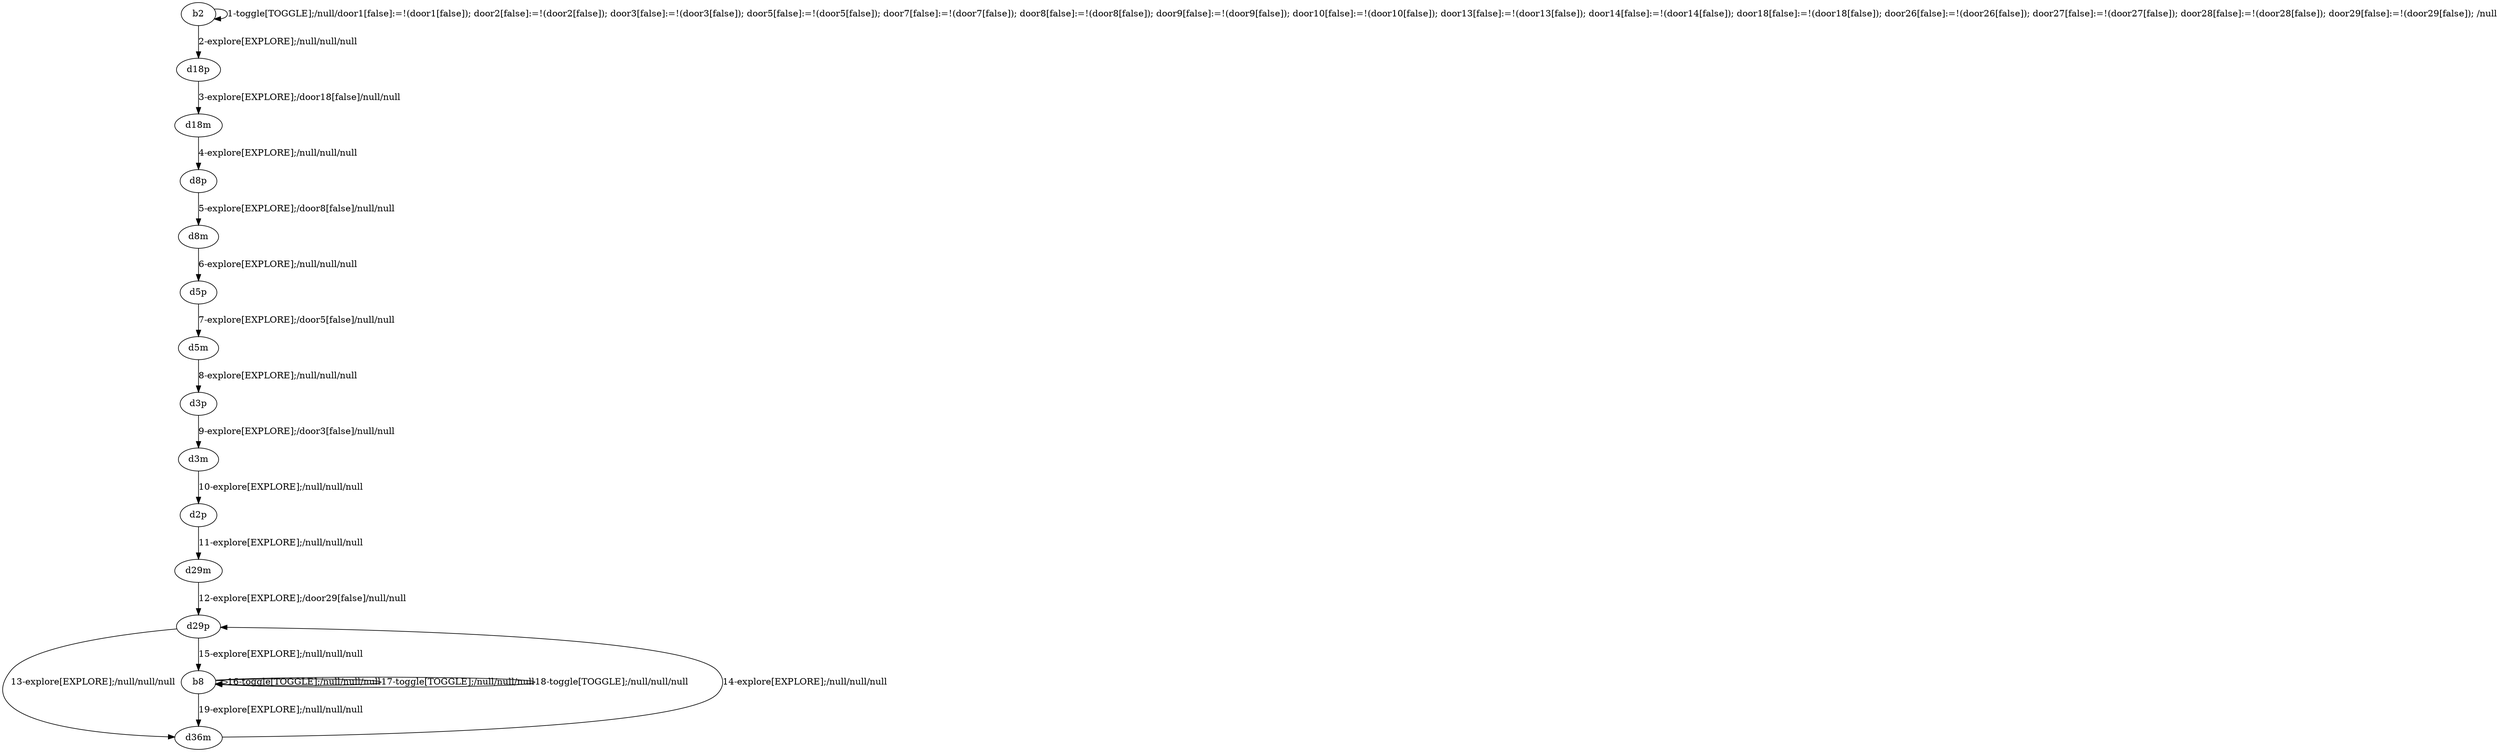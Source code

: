 # Total number of goals covered by this test: 1
# d29p --> b8

digraph g {
"b2" -> "b2" [label = "1-toggle[TOGGLE];/null/door1[false]:=!(door1[false]); door2[false]:=!(door2[false]); door3[false]:=!(door3[false]); door5[false]:=!(door5[false]); door7[false]:=!(door7[false]); door8[false]:=!(door8[false]); door9[false]:=!(door9[false]); door10[false]:=!(door10[false]); door13[false]:=!(door13[false]); door14[false]:=!(door14[false]); door18[false]:=!(door18[false]); door26[false]:=!(door26[false]); door27[false]:=!(door27[false]); door28[false]:=!(door28[false]); door29[false]:=!(door29[false]); /null"];
"b2" -> "d18p" [label = "2-explore[EXPLORE];/null/null/null"];
"d18p" -> "d18m" [label = "3-explore[EXPLORE];/door18[false]/null/null"];
"d18m" -> "d8p" [label = "4-explore[EXPLORE];/null/null/null"];
"d8p" -> "d8m" [label = "5-explore[EXPLORE];/door8[false]/null/null"];
"d8m" -> "d5p" [label = "6-explore[EXPLORE];/null/null/null"];
"d5p" -> "d5m" [label = "7-explore[EXPLORE];/door5[false]/null/null"];
"d5m" -> "d3p" [label = "8-explore[EXPLORE];/null/null/null"];
"d3p" -> "d3m" [label = "9-explore[EXPLORE];/door3[false]/null/null"];
"d3m" -> "d2p" [label = "10-explore[EXPLORE];/null/null/null"];
"d2p" -> "d29m" [label = "11-explore[EXPLORE];/null/null/null"];
"d29m" -> "d29p" [label = "12-explore[EXPLORE];/door29[false]/null/null"];
"d29p" -> "d36m" [label = "13-explore[EXPLORE];/null/null/null"];
"d36m" -> "d29p" [label = "14-explore[EXPLORE];/null/null/null"];
"d29p" -> "b8" [label = "15-explore[EXPLORE];/null/null/null"];
"b8" -> "b8" [label = "16-toggle[TOGGLE];/null/null/null"];
"b8" -> "b8" [label = "17-toggle[TOGGLE];/null/null/null"];
"b8" -> "b8" [label = "18-toggle[TOGGLE];/null/null/null"];
"b8" -> "d36m" [label = "19-explore[EXPLORE];/null/null/null"];
}